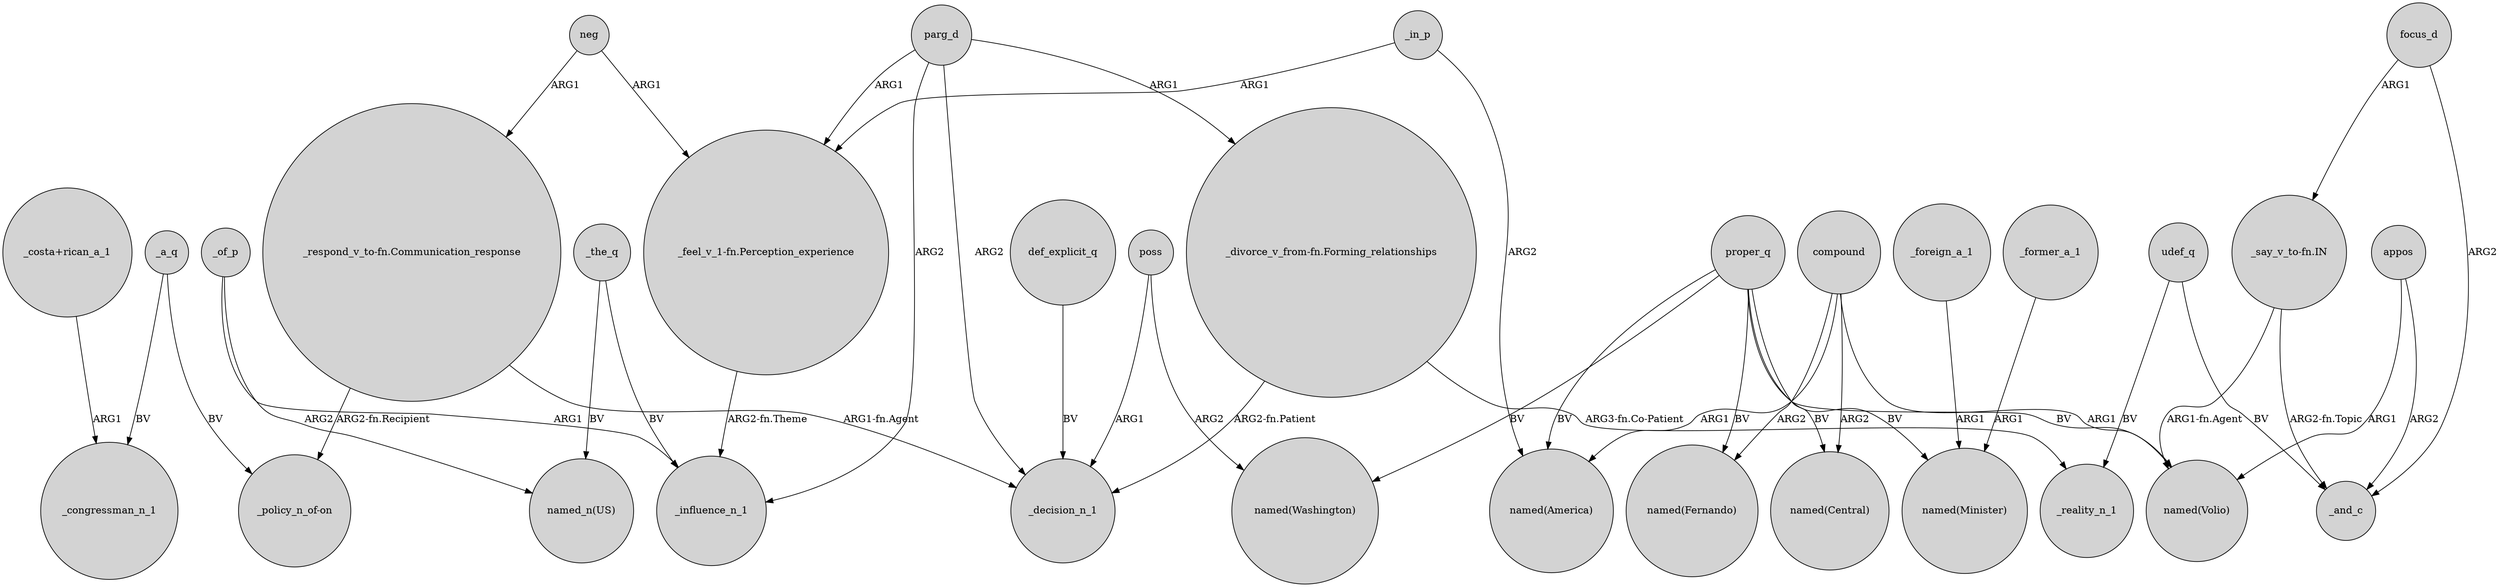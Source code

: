 digraph {
	node [shape=circle style=filled]
	parg_d -> "_divorce_v_from-fn.Forming_relationships" [label=ARG1]
	_foreign_a_1 -> "named(Minister)" [label=ARG1]
	_of_p -> "named_n(US)" [label=ARG2]
	compound -> "named(Central)" [label=ARG2]
	compound -> "named(Volio)" [label=ARG1]
	parg_d -> _decision_n_1 [label=ARG2]
	"_say_v_to-fn.IN" -> "named(Volio)" [label="ARG1-fn.Agent"]
	compound -> "named(America)" [label=ARG1]
	_a_q -> "_policy_n_of-on" [label=BV]
	udef_q -> _reality_n_1 [label=BV]
	"_feel_v_1-fn.Perception_experience" -> _influence_n_1 [label="ARG2-fn.Theme"]
	_a_q -> _congressman_n_1 [label=BV]
	focus_d -> _and_c [label=ARG2]
	_the_q -> "named_n(US)" [label=BV]
	"_respond_v_to-fn.Communication_response" -> "_policy_n_of-on" [label="ARG2-fn.Recipient"]
	proper_q -> "named(Washington)" [label=BV]
	_in_p -> "named(America)" [label=ARG2]
	"_divorce_v_from-fn.Forming_relationships" -> _reality_n_1 [label="ARG3-fn.Co-Patient"]
	proper_q -> "named(Minister)" [label=BV]
	compound -> "named(Fernando)" [label=ARG2]
	poss -> "named(Washington)" [label=ARG2]
	_the_q -> _influence_n_1 [label=BV]
	poss -> _decision_n_1 [label=ARG1]
	_of_p -> _influence_n_1 [label=ARG1]
	def_explicit_q -> _decision_n_1 [label=BV]
	"_respond_v_to-fn.Communication_response" -> _decision_n_1 [label="ARG1-fn.Agent"]
	appos -> _and_c [label=ARG2]
	_in_p -> "_feel_v_1-fn.Perception_experience" [label=ARG1]
	proper_q -> "named(Central)" [label=BV]
	_former_a_1 -> "named(Minister)" [label=ARG1]
	"_say_v_to-fn.IN" -> _and_c [label="ARG2-fn.Topic"]
	appos -> "named(Volio)" [label=ARG1]
	proper_q -> "named(Volio)" [label=BV]
	"_divorce_v_from-fn.Forming_relationships" -> _decision_n_1 [label="ARG2-fn.Patient"]
	parg_d -> "_feel_v_1-fn.Perception_experience" [label=ARG1]
	parg_d -> _influence_n_1 [label=ARG2]
	neg -> "_feel_v_1-fn.Perception_experience" [label=ARG1]
	udef_q -> _and_c [label=BV]
	proper_q -> "named(Fernando)" [label=BV]
	neg -> "_respond_v_to-fn.Communication_response" [label=ARG1]
	proper_q -> "named(America)" [label=BV]
	focus_d -> "_say_v_to-fn.IN" [label=ARG1]
	"_costa+rican_a_1" -> _congressman_n_1 [label=ARG1]
}
